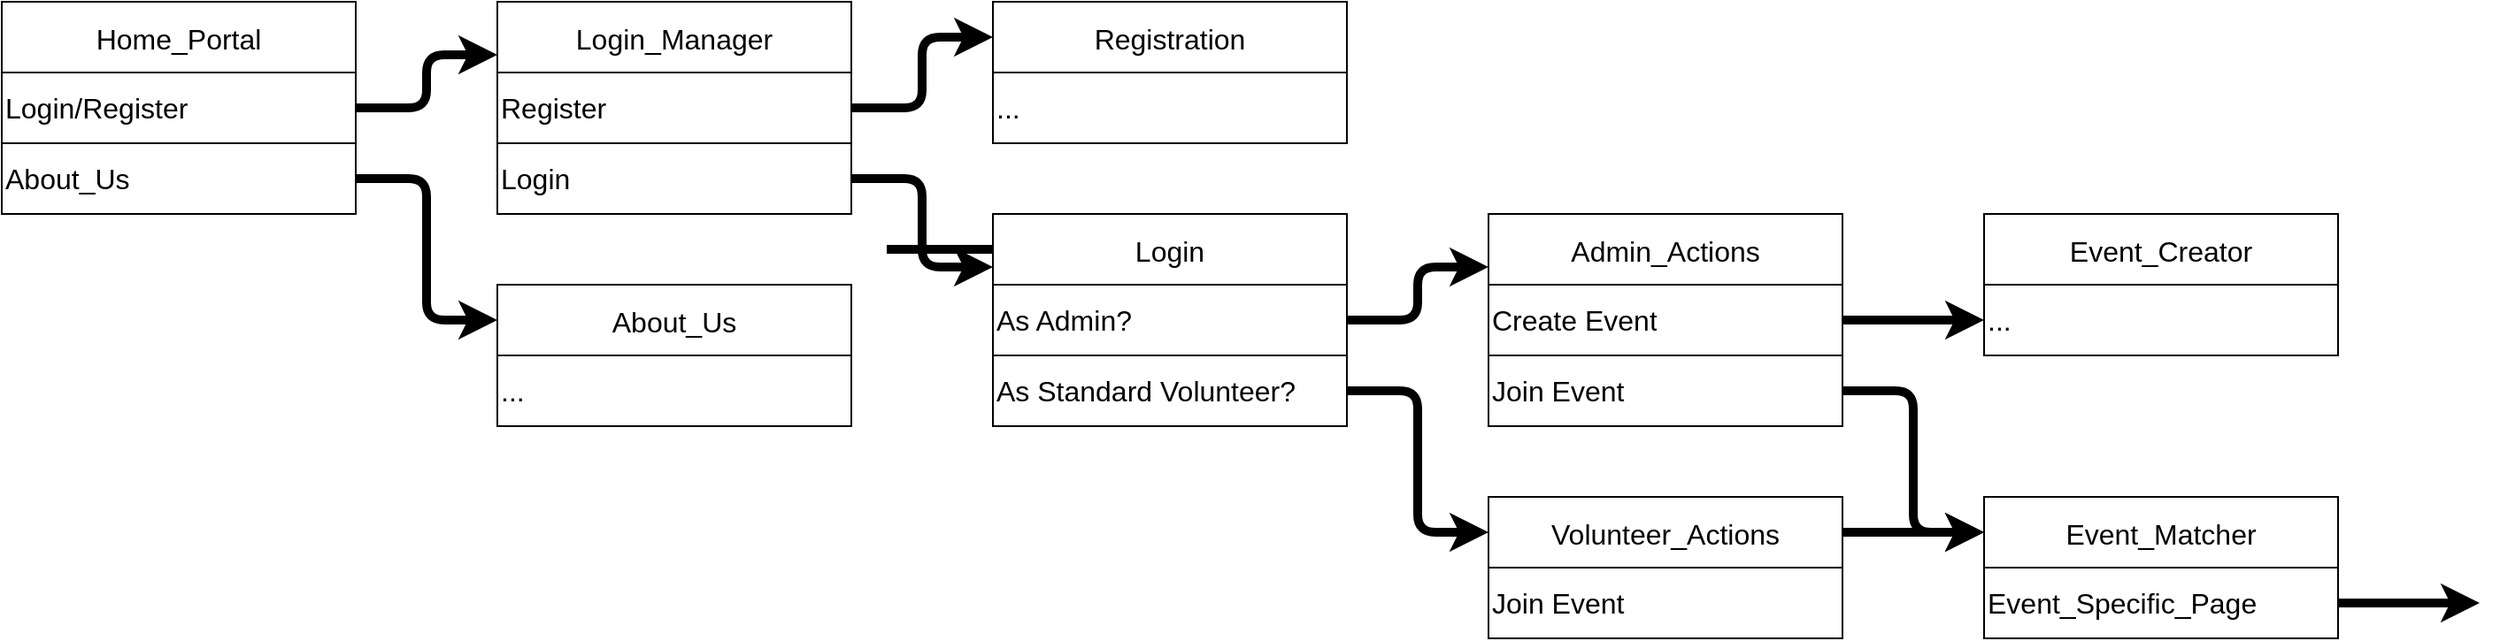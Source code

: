 <mxfile>
    <diagram id="k5J6bvntZGJn-i0st1KJ" name="Page-1">
        <mxGraphModel dx="1394" dy="958" grid="1" gridSize="10" guides="1" tooltips="1" connect="1" arrows="1" fold="1" page="0" pageScale="1" pageWidth="850" pageHeight="1100" background="light-dark(#FFFFFF,#FFFFFF)" math="0" shadow="0">
            <root>
                <mxCell id="0"/>
                <mxCell id="1" parent="0"/>
                <mxCell id="2" value="Login_Manager" style="shape=table;startSize=40;container=1;collapsible=0;childLayout=tableLayout;strokeColor=default;fontSize=16;swimlaneFillColor=light-dark(transparent,#555555);" vertex="1" parent="1">
                    <mxGeometry x="40" y="40" width="200" height="120" as="geometry"/>
                </mxCell>
                <mxCell id="19" style="shape=tableRow;horizontal=0;startSize=0;swimlaneHead=0;swimlaneBody=0;strokeColor=inherit;top=0;left=0;bottom=0;right=0;collapsible=0;dropTarget=0;fillColor=none;points=[[0,0.5],[1,0.5]];portConstraint=eastwest;fontSize=16;align=left;" vertex="1" parent="2">
                    <mxGeometry y="40" width="200" height="40" as="geometry"/>
                </mxCell>
                <mxCell id="20" value="Register" style="shape=partialRectangle;html=1;whiteSpace=wrap;connectable=0;strokeColor=inherit;overflow=hidden;fillColor=none;top=0;left=0;bottom=0;right=0;pointerEvents=1;fontSize=16;align=left;" vertex="1" parent="19">
                    <mxGeometry width="200" height="40" as="geometry">
                        <mxRectangle width="200" height="40" as="alternateBounds"/>
                    </mxGeometry>
                </mxCell>
                <mxCell id="3" value="" style="shape=tableRow;horizontal=0;startSize=0;swimlaneHead=0;swimlaneBody=0;strokeColor=inherit;top=0;left=0;bottom=0;right=0;collapsible=0;dropTarget=0;fillColor=none;points=[[0,0.5],[1,0.5]];portConstraint=eastwest;fontSize=16;align=left;" vertex="1" parent="2">
                    <mxGeometry y="80" width="200" height="40" as="geometry"/>
                </mxCell>
                <mxCell id="4" value="Login" style="shape=partialRectangle;html=1;whiteSpace=wrap;connectable=0;strokeColor=inherit;overflow=hidden;fillColor=none;top=0;left=0;bottom=0;right=0;pointerEvents=1;fontSize=16;align=left;" vertex="1" parent="3">
                    <mxGeometry width="200" height="40" as="geometry">
                        <mxRectangle width="200" height="40" as="alternateBounds"/>
                    </mxGeometry>
                </mxCell>
                <mxCell id="18" style="edgeStyle=orthogonalEdgeStyle;html=1;exitX=1;exitY=0.5;exitDx=0;exitDy=0;strokeColor=light-dark(#000000,#000000);strokeWidth=5;elbow=vertical;entryX=0;entryY=0.25;entryDx=0;entryDy=0;" edge="1" parent="1" source="3" target="41">
                    <mxGeometry relative="1" as="geometry">
                        <mxPoint x="360" y="140" as="targetPoint"/>
                        <Array as="points">
                            <mxPoint x="280" y="140"/>
                            <mxPoint x="280" y="190"/>
                        </Array>
                    </mxGeometry>
                </mxCell>
                <mxCell id="23" style="edgeStyle=orthogonalEdgeStyle;html=1;exitX=1;exitY=0.5;exitDx=0;exitDy=0;strokeColor=light-dark(#000000,#000000);strokeWidth=5;entryX=0;entryY=0.25;entryDx=0;entryDy=0;" edge="1" parent="1" source="19" target="36">
                    <mxGeometry relative="1" as="geometry">
                        <mxPoint x="260" y="130" as="sourcePoint"/>
                        <mxPoint x="420" y="100" as="targetPoint"/>
                        <Array as="points"/>
                    </mxGeometry>
                </mxCell>
                <mxCell id="24" style="edgeStyle=orthogonalEdgeStyle;html=1;exitX=1;exitY=0.5;exitDx=0;exitDy=0;strokeColor=light-dark(#000000,#000000);strokeWidth=5;" edge="1" parent="1" source="21">
                    <mxGeometry relative="1" as="geometry">
                        <mxPoint x="260" y="180" as="sourcePoint"/>
                        <mxPoint x="360" y="180" as="targetPoint"/>
                        <Array as="points"/>
                    </mxGeometry>
                </mxCell>
                <mxCell id="36" value="Registration" style="shape=table;startSize=40;container=1;collapsible=0;childLayout=tableLayout;strokeColor=default;fontSize=16;swimlaneFillColor=light-dark(transparent,#555555);" vertex="1" parent="1">
                    <mxGeometry x="320" y="40" width="200" height="80" as="geometry"/>
                </mxCell>
                <mxCell id="37" style="shape=tableRow;horizontal=0;startSize=0;swimlaneHead=0;swimlaneBody=0;strokeColor=inherit;top=0;left=0;bottom=0;right=0;collapsible=0;dropTarget=0;fillColor=none;points=[[0,0.5],[1,0.5]];portConstraint=eastwest;fontSize=16;align=left;" vertex="1" parent="36">
                    <mxGeometry y="40" width="200" height="40" as="geometry"/>
                </mxCell>
                <mxCell id="38" value="..." style="shape=partialRectangle;html=1;whiteSpace=wrap;connectable=0;strokeColor=inherit;overflow=hidden;fillColor=none;top=0;left=0;bottom=0;right=0;pointerEvents=1;fontSize=16;align=left;" vertex="1" parent="37">
                    <mxGeometry width="200" height="40" as="geometry">
                        <mxRectangle width="200" height="40" as="alternateBounds"/>
                    </mxGeometry>
                </mxCell>
                <mxCell id="41" value="Login" style="shape=table;startSize=40;container=1;collapsible=0;childLayout=tableLayout;strokeColor=default;fontSize=16;swimlaneFillColor=light-dark(transparent,#555555);" vertex="1" parent="1">
                    <mxGeometry x="320" y="160" width="200" height="120" as="geometry"/>
                </mxCell>
                <mxCell id="42" style="shape=tableRow;horizontal=0;startSize=0;swimlaneHead=0;swimlaneBody=0;strokeColor=inherit;top=0;left=0;bottom=0;right=0;collapsible=0;dropTarget=0;fillColor=none;points=[[0,0.5],[1,0.5]];portConstraint=eastwest;fontSize=16;align=left;" vertex="1" parent="41">
                    <mxGeometry y="40" width="200" height="40" as="geometry"/>
                </mxCell>
                <mxCell id="43" value="As Admin?" style="shape=partialRectangle;html=1;whiteSpace=wrap;connectable=0;strokeColor=inherit;overflow=hidden;fillColor=none;top=0;left=0;bottom=0;right=0;pointerEvents=1;fontSize=16;align=left;" vertex="1" parent="42">
                    <mxGeometry width="200" height="40" as="geometry">
                        <mxRectangle width="200" height="40" as="alternateBounds"/>
                    </mxGeometry>
                </mxCell>
                <mxCell id="50" style="shape=tableRow;horizontal=0;startSize=0;swimlaneHead=0;swimlaneBody=0;strokeColor=inherit;top=0;left=0;bottom=0;right=0;collapsible=0;dropTarget=0;fillColor=none;points=[[0,0.5],[1,0.5]];portConstraint=eastwest;fontSize=16;align=left;" vertex="1" parent="41">
                    <mxGeometry y="80" width="200" height="40" as="geometry"/>
                </mxCell>
                <mxCell id="51" value="As Standard Volunteer?" style="shape=partialRectangle;html=1;whiteSpace=wrap;connectable=0;strokeColor=inherit;overflow=hidden;fillColor=none;top=0;left=0;bottom=0;right=0;pointerEvents=1;fontSize=16;align=left;" vertex="1" parent="50">
                    <mxGeometry width="200" height="40" as="geometry">
                        <mxRectangle width="200" height="40" as="alternateBounds"/>
                    </mxGeometry>
                </mxCell>
                <mxCell id="44" value="Admin_Actions" style="shape=table;startSize=40;container=1;collapsible=0;childLayout=tableLayout;strokeColor=default;fontSize=16;swimlaneFillColor=light-dark(transparent,#555555);" vertex="1" parent="1">
                    <mxGeometry x="600" y="160" width="200" height="120" as="geometry"/>
                </mxCell>
                <mxCell id="45" style="shape=tableRow;horizontal=0;startSize=0;swimlaneHead=0;swimlaneBody=0;strokeColor=inherit;top=0;left=0;bottom=0;right=0;collapsible=0;dropTarget=0;fillColor=none;points=[[0,0.5],[1,0.5]];portConstraint=eastwest;fontSize=16;align=left;" vertex="1" parent="44">
                    <mxGeometry y="40" width="200" height="40" as="geometry"/>
                </mxCell>
                <mxCell id="46" value="Create Event" style="shape=partialRectangle;html=1;whiteSpace=wrap;connectable=0;strokeColor=inherit;overflow=hidden;fillColor=none;top=0;left=0;bottom=0;right=0;pointerEvents=1;fontSize=16;align=left;" vertex="1" parent="45">
                    <mxGeometry width="200" height="40" as="geometry">
                        <mxRectangle width="200" height="40" as="alternateBounds"/>
                    </mxGeometry>
                </mxCell>
                <mxCell id="54" style="shape=tableRow;horizontal=0;startSize=0;swimlaneHead=0;swimlaneBody=0;strokeColor=inherit;top=0;left=0;bottom=0;right=0;collapsible=0;dropTarget=0;fillColor=none;points=[[0,0.5],[1,0.5]];portConstraint=eastwest;fontSize=16;align=left;" vertex="1" parent="44">
                    <mxGeometry y="80" width="200" height="40" as="geometry"/>
                </mxCell>
                <mxCell id="55" value="Join Event" style="shape=partialRectangle;html=1;whiteSpace=wrap;connectable=0;strokeColor=inherit;overflow=hidden;fillColor=none;top=0;left=0;bottom=0;right=0;pointerEvents=1;fontSize=16;align=left;" vertex="1" parent="54">
                    <mxGeometry width="200" height="40" as="geometry">
                        <mxRectangle width="200" height="40" as="alternateBounds"/>
                    </mxGeometry>
                </mxCell>
                <mxCell id="47" value="Volunteer_Actions" style="shape=table;startSize=40;container=1;collapsible=0;childLayout=tableLayout;strokeColor=default;fontSize=16;swimlaneFillColor=light-dark(transparent,#555555);" vertex="1" parent="1">
                    <mxGeometry x="600" y="320" width="200" height="80" as="geometry"/>
                </mxCell>
                <mxCell id="48" style="shape=tableRow;horizontal=0;startSize=0;swimlaneHead=0;swimlaneBody=0;strokeColor=inherit;top=0;left=0;bottom=0;right=0;collapsible=0;dropTarget=0;fillColor=none;points=[[0,0.5],[1,0.5]];portConstraint=eastwest;fontSize=16;align=left;" vertex="1" parent="47">
                    <mxGeometry y="40" width="200" height="40" as="geometry"/>
                </mxCell>
                <mxCell id="49" value="Join Event" style="shape=partialRectangle;html=1;whiteSpace=wrap;connectable=0;strokeColor=inherit;overflow=hidden;fillColor=none;top=0;left=0;bottom=0;right=0;pointerEvents=1;fontSize=16;align=left;" vertex="1" parent="48">
                    <mxGeometry width="200" height="40" as="geometry">
                        <mxRectangle width="200" height="40" as="alternateBounds"/>
                    </mxGeometry>
                </mxCell>
                <mxCell id="52" style="edgeStyle=orthogonalEdgeStyle;html=1;exitX=1;exitY=0.5;exitDx=0;exitDy=0;strokeColor=light-dark(#000000,#000000);strokeWidth=5;elbow=vertical;entryX=0;entryY=0.25;entryDx=0;entryDy=0;" edge="1" parent="1" source="42" target="44">
                    <mxGeometry relative="1" as="geometry">
                        <mxPoint x="540" y="220" as="sourcePoint"/>
                        <mxPoint x="620" y="270" as="targetPoint"/>
                        <Array as="points">
                            <mxPoint x="560" y="220"/>
                            <mxPoint x="560" y="190"/>
                        </Array>
                    </mxGeometry>
                </mxCell>
                <mxCell id="53" style="edgeStyle=orthogonalEdgeStyle;html=1;exitX=1;exitY=0.5;exitDx=0;exitDy=0;strokeColor=light-dark(#000000,#000000);strokeWidth=5;elbow=vertical;entryX=0;entryY=0.25;entryDx=0;entryDy=0;" edge="1" parent="1" source="50" target="47">
                    <mxGeometry relative="1" as="geometry">
                        <mxPoint x="530" y="230" as="sourcePoint"/>
                        <mxPoint x="610" y="190" as="targetPoint"/>
                        <Array as="points">
                            <mxPoint x="560" y="260"/>
                            <mxPoint x="560" y="340"/>
                        </Array>
                    </mxGeometry>
                </mxCell>
                <mxCell id="56" value="Event_Matcher" style="shape=table;startSize=40;container=1;collapsible=0;childLayout=tableLayout;strokeColor=default;fontSize=16;swimlaneFillColor=light-dark(transparent,#555555);" vertex="1" parent="1">
                    <mxGeometry x="880" y="320" width="200" height="80" as="geometry"/>
                </mxCell>
                <mxCell id="57" style="shape=tableRow;horizontal=0;startSize=0;swimlaneHead=0;swimlaneBody=0;strokeColor=inherit;top=0;left=0;bottom=0;right=0;collapsible=0;dropTarget=0;fillColor=none;points=[[0,0.5],[1,0.5]];portConstraint=eastwest;fontSize=16;align=left;" vertex="1" parent="56">
                    <mxGeometry y="40" width="200" height="40" as="geometry"/>
                </mxCell>
                <mxCell id="58" value="Event_Specific_Page" style="shape=partialRectangle;html=1;whiteSpace=wrap;connectable=0;strokeColor=inherit;overflow=hidden;fillColor=none;top=0;left=0;bottom=0;right=0;pointerEvents=1;fontSize=16;align=left;" vertex="1" parent="57">
                    <mxGeometry width="200" height="40" as="geometry">
                        <mxRectangle width="200" height="40" as="alternateBounds"/>
                    </mxGeometry>
                </mxCell>
                <mxCell id="59" style="edgeStyle=orthogonalEdgeStyle;html=1;exitX=1;exitY=0.25;exitDx=0;exitDy=0;strokeColor=light-dark(#000000,#000000);strokeWidth=5;elbow=vertical;entryX=0;entryY=0.25;entryDx=0;entryDy=0;" edge="1" parent="1" source="47" target="56">
                    <mxGeometry relative="1" as="geometry">
                        <mxPoint x="530" y="270" as="sourcePoint"/>
                        <mxPoint x="610" y="350" as="targetPoint"/>
                        <Array as="points">
                            <mxPoint x="870" y="340"/>
                            <mxPoint x="870" y="340"/>
                        </Array>
                    </mxGeometry>
                </mxCell>
                <mxCell id="60" style="edgeStyle=orthogonalEdgeStyle;html=1;exitX=1;exitY=0.5;exitDx=0;exitDy=0;strokeColor=light-dark(#000000,#000000);strokeWidth=5;elbow=vertical;entryX=0;entryY=0.25;entryDx=0;entryDy=0;" edge="1" parent="1" source="54" target="56">
                    <mxGeometry relative="1" as="geometry">
                        <mxPoint x="810" y="350" as="sourcePoint"/>
                        <mxPoint x="930" y="350" as="targetPoint"/>
                        <Array as="points">
                            <mxPoint x="840" y="260"/>
                            <mxPoint x="840" y="340"/>
                        </Array>
                    </mxGeometry>
                </mxCell>
                <mxCell id="61" value="Event_Creator" style="shape=table;startSize=40;container=1;collapsible=0;childLayout=tableLayout;strokeColor=default;fontSize=16;swimlaneFillColor=light-dark(transparent,#555555);" vertex="1" parent="1">
                    <mxGeometry x="880" y="160" width="200" height="80" as="geometry"/>
                </mxCell>
                <mxCell id="62" style="shape=tableRow;horizontal=0;startSize=0;swimlaneHead=0;swimlaneBody=0;strokeColor=inherit;top=0;left=0;bottom=0;right=0;collapsible=0;dropTarget=0;fillColor=none;points=[[0,0.5],[1,0.5]];portConstraint=eastwest;fontSize=16;align=left;" vertex="1" parent="61">
                    <mxGeometry y="40" width="200" height="40" as="geometry"/>
                </mxCell>
                <mxCell id="63" value="..." style="shape=partialRectangle;html=1;whiteSpace=wrap;connectable=0;strokeColor=inherit;overflow=hidden;fillColor=none;top=0;left=0;bottom=0;right=0;pointerEvents=1;fontSize=16;align=left;" vertex="1" parent="62">
                    <mxGeometry width="200" height="40" as="geometry">
                        <mxRectangle width="200" height="40" as="alternateBounds"/>
                    </mxGeometry>
                </mxCell>
                <mxCell id="64" style="edgeStyle=orthogonalEdgeStyle;html=1;exitX=1;exitY=0.5;exitDx=0;exitDy=0;strokeColor=light-dark(#000000,#000000);strokeWidth=5;elbow=vertical;entryX=0;entryY=0.5;entryDx=0;entryDy=0;" edge="1" parent="1" source="45" target="62">
                    <mxGeometry relative="1" as="geometry">
                        <mxPoint x="810" y="270" as="sourcePoint"/>
                        <mxPoint x="890" y="350" as="targetPoint"/>
                        <Array as="points">
                            <mxPoint x="850" y="220"/>
                            <mxPoint x="850" y="220"/>
                        </Array>
                    </mxGeometry>
                </mxCell>
                <mxCell id="65" style="edgeStyle=orthogonalEdgeStyle;html=1;exitX=1;exitY=0.5;exitDx=0;exitDy=0;strokeColor=light-dark(#000000,#000000);strokeWidth=5;elbow=vertical;" edge="1" parent="1" source="57">
                    <mxGeometry relative="1" as="geometry">
                        <mxPoint x="810" y="350" as="sourcePoint"/>
                        <mxPoint x="1160" y="380" as="targetPoint"/>
                        <Array as="points">
                            <mxPoint x="1120" y="380"/>
                            <mxPoint x="1120" y="380"/>
                        </Array>
                    </mxGeometry>
                </mxCell>
                <mxCell id="66" value="Home_Portal" style="shape=table;startSize=40;container=1;collapsible=0;childLayout=tableLayout;strokeColor=default;fontSize=16;swimlaneFillColor=light-dark(transparent,#555555);" vertex="1" parent="1">
                    <mxGeometry x="-240" y="40" width="200" height="120" as="geometry"/>
                </mxCell>
                <mxCell id="67" style="shape=tableRow;horizontal=0;startSize=0;swimlaneHead=0;swimlaneBody=0;strokeColor=inherit;top=0;left=0;bottom=0;right=0;collapsible=0;dropTarget=0;fillColor=none;points=[[0,0.5],[1,0.5]];portConstraint=eastwest;fontSize=16;align=left;" vertex="1" parent="66">
                    <mxGeometry y="40" width="200" height="40" as="geometry"/>
                </mxCell>
                <mxCell id="68" value="Login/Register" style="shape=partialRectangle;html=1;whiteSpace=wrap;connectable=0;strokeColor=inherit;overflow=hidden;fillColor=none;top=0;left=0;bottom=0;right=0;pointerEvents=1;fontSize=16;align=left;" vertex="1" parent="67">
                    <mxGeometry width="200" height="40" as="geometry">
                        <mxRectangle width="200" height="40" as="alternateBounds"/>
                    </mxGeometry>
                </mxCell>
                <mxCell id="69" value="" style="shape=tableRow;horizontal=0;startSize=0;swimlaneHead=0;swimlaneBody=0;strokeColor=inherit;top=0;left=0;bottom=0;right=0;collapsible=0;dropTarget=0;fillColor=none;points=[[0,0.5],[1,0.5]];portConstraint=eastwest;fontSize=16;align=left;" vertex="1" parent="66">
                    <mxGeometry y="80" width="200" height="40" as="geometry"/>
                </mxCell>
                <mxCell id="70" value="About_Us" style="shape=partialRectangle;html=1;whiteSpace=wrap;connectable=0;strokeColor=inherit;overflow=hidden;fillColor=none;top=0;left=0;bottom=0;right=0;pointerEvents=1;fontSize=16;align=left;" vertex="1" parent="69">
                    <mxGeometry width="200" height="40" as="geometry">
                        <mxRectangle width="200" height="40" as="alternateBounds"/>
                    </mxGeometry>
                </mxCell>
                <mxCell id="71" style="edgeStyle=orthogonalEdgeStyle;html=1;exitX=1;exitY=0.5;exitDx=0;exitDy=0;strokeColor=light-dark(#000000,#000000);strokeWidth=5;entryX=0;entryY=0.25;entryDx=0;entryDy=0;" edge="1" parent="1" source="67" target="2">
                    <mxGeometry relative="1" as="geometry">
                        <mxPoint x="-60" y="99.74" as="sourcePoint"/>
                        <mxPoint x="20" y="59.74" as="targetPoint"/>
                        <Array as="points">
                            <mxPoint y="100"/>
                            <mxPoint y="70"/>
                        </Array>
                    </mxGeometry>
                </mxCell>
                <mxCell id="72" value="About_Us" style="shape=table;startSize=40;container=1;collapsible=0;childLayout=tableLayout;strokeColor=default;fontSize=16;swimlaneFillColor=light-dark(transparent,#555555);" vertex="1" parent="1">
                    <mxGeometry x="40" y="200" width="200" height="80" as="geometry"/>
                </mxCell>
                <mxCell id="73" style="shape=tableRow;horizontal=0;startSize=0;swimlaneHead=0;swimlaneBody=0;strokeColor=inherit;top=0;left=0;bottom=0;right=0;collapsible=0;dropTarget=0;fillColor=none;points=[[0,0.5],[1,0.5]];portConstraint=eastwest;fontSize=16;align=left;" vertex="1" parent="72">
                    <mxGeometry y="40" width="200" height="40" as="geometry"/>
                </mxCell>
                <mxCell id="74" value="..." style="shape=partialRectangle;html=1;whiteSpace=wrap;connectable=0;strokeColor=inherit;overflow=hidden;fillColor=none;top=0;left=0;bottom=0;right=0;pointerEvents=1;fontSize=16;align=left;" vertex="1" parent="73">
                    <mxGeometry width="200" height="40" as="geometry">
                        <mxRectangle width="200" height="40" as="alternateBounds"/>
                    </mxGeometry>
                </mxCell>
                <mxCell id="77" style="edgeStyle=orthogonalEdgeStyle;html=1;exitX=1;exitY=0.5;exitDx=0;exitDy=0;strokeColor=light-dark(#000000,#000000);strokeWidth=5;entryX=0;entryY=0.25;entryDx=0;entryDy=0;" edge="1" parent="1" source="69" target="72">
                    <mxGeometry relative="1" as="geometry">
                        <mxPoint x="-30" y="110" as="sourcePoint"/>
                        <mxPoint x="50" y="80" as="targetPoint"/>
                        <Array as="points">
                            <mxPoint y="140"/>
                            <mxPoint y="220"/>
                        </Array>
                    </mxGeometry>
                </mxCell>
            </root>
        </mxGraphModel>
    </diagram>
</mxfile>